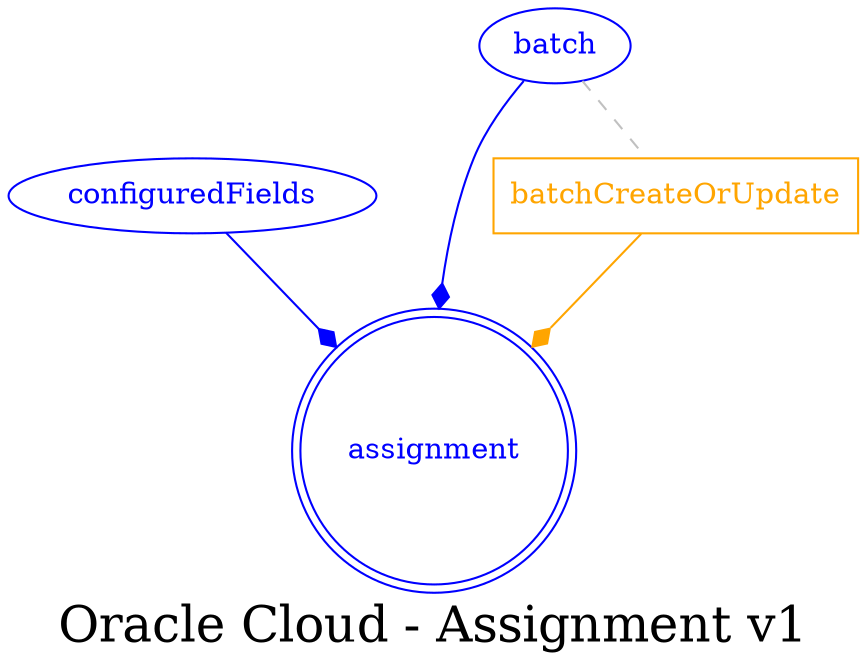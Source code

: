 digraph LexiconGraph {
graph[label="Oracle Cloud - Assignment v1", fontsize=24]
splines=true
"assignment" [color=blue, fontcolor=blue, shape=doublecircle]
"configuredFields" -> "assignment" [color=blue, fontcolor=blue, arrowhead=diamond, arrowtail=none]
"configuredFields" [color=blue, fontcolor=blue, shape=ellipse]
"batchCreateOrUpdate" [color=orange, fontcolor=orange, shape=box]
"batchCreateOrUpdate" -> "assignment" [color=orange, fontcolor=orange, arrowhead=diamond, arrowtail=none]
"batch" -> "batchCreateOrUpdate" [color=grey, fontcolor=grey, arrowhead=none, arrowtail=none, style=dashed]
"batch" -> "assignment" [color=blue, fontcolor=blue, arrowhead=diamond, arrowtail=none]
"batch" [color=blue, fontcolor=blue, shape=ellipse]
}
